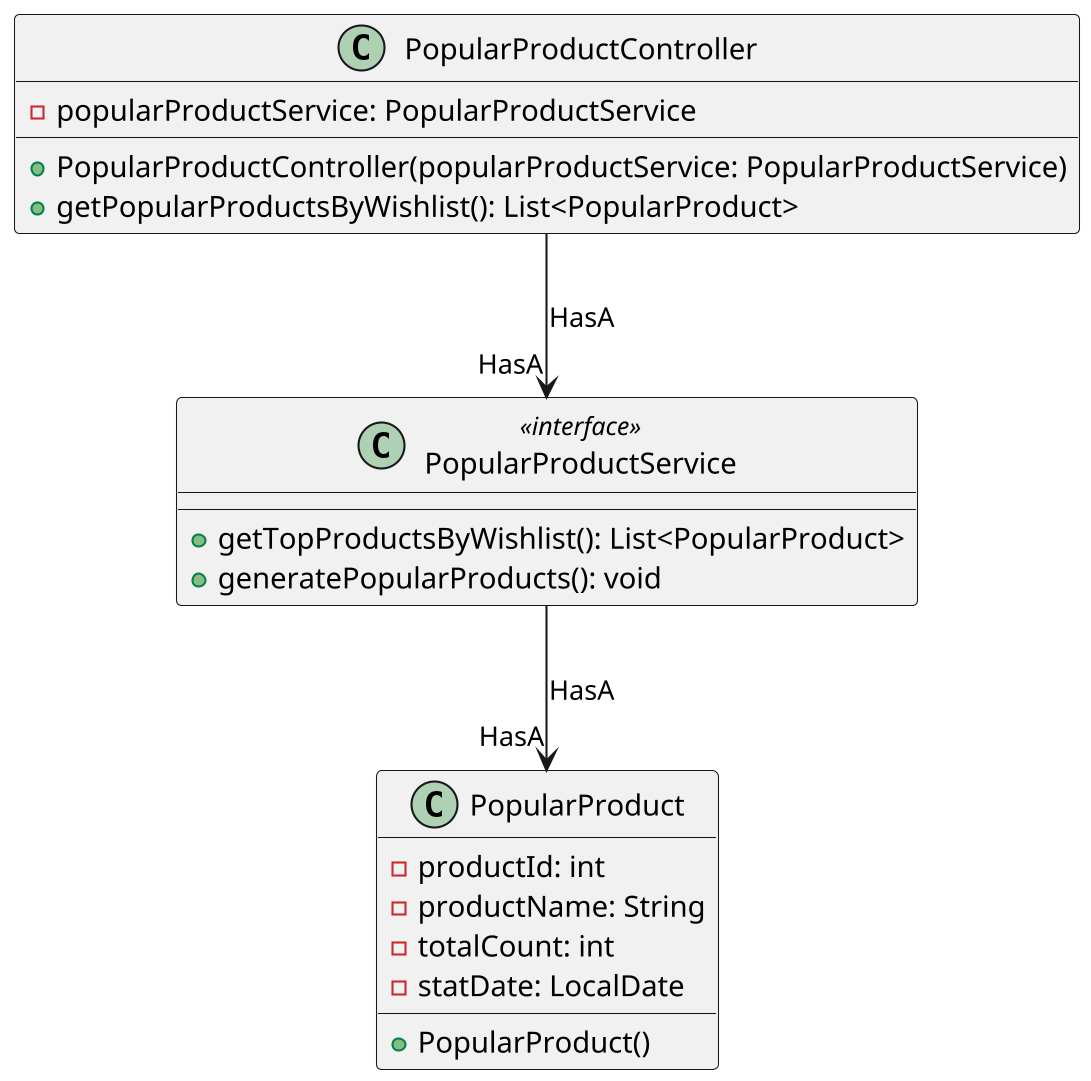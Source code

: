 @startuml
skinparam dpi 200

class PopularProductController {
    +PopularProductController(popularProductService: PopularProductService)
    +getPopularProductsByWishlist(): List<PopularProduct>
    -popularProductService: PopularProductService
}

class PopularProductService <<interface>> {
    +getTopProductsByWishlist(): List<PopularProduct>
    +generatePopularProducts(): void
}

class PopularProduct {
    -productId: int
    -productName: String
    -totalCount: int
    -statDate: LocalDate
    +PopularProduct()
}

PopularProductController --> "HasA" PopularProductService : HasA
PopularProductService --> "HasA" PopularProduct : HasA
@enduml
